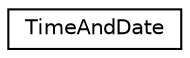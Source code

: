 digraph "Graphical Class Hierarchy"
{
  edge [fontname="Helvetica",fontsize="10",labelfontname="Helvetica",labelfontsize="10"];
  node [fontname="Helvetica",fontsize="10",shape=record];
  rankdir="LR";
  Node0 [label="TimeAndDate",height=0.2,width=0.4,color="black", fillcolor="white", style="filled",URL="$structTimeAndDate.html"];
}
